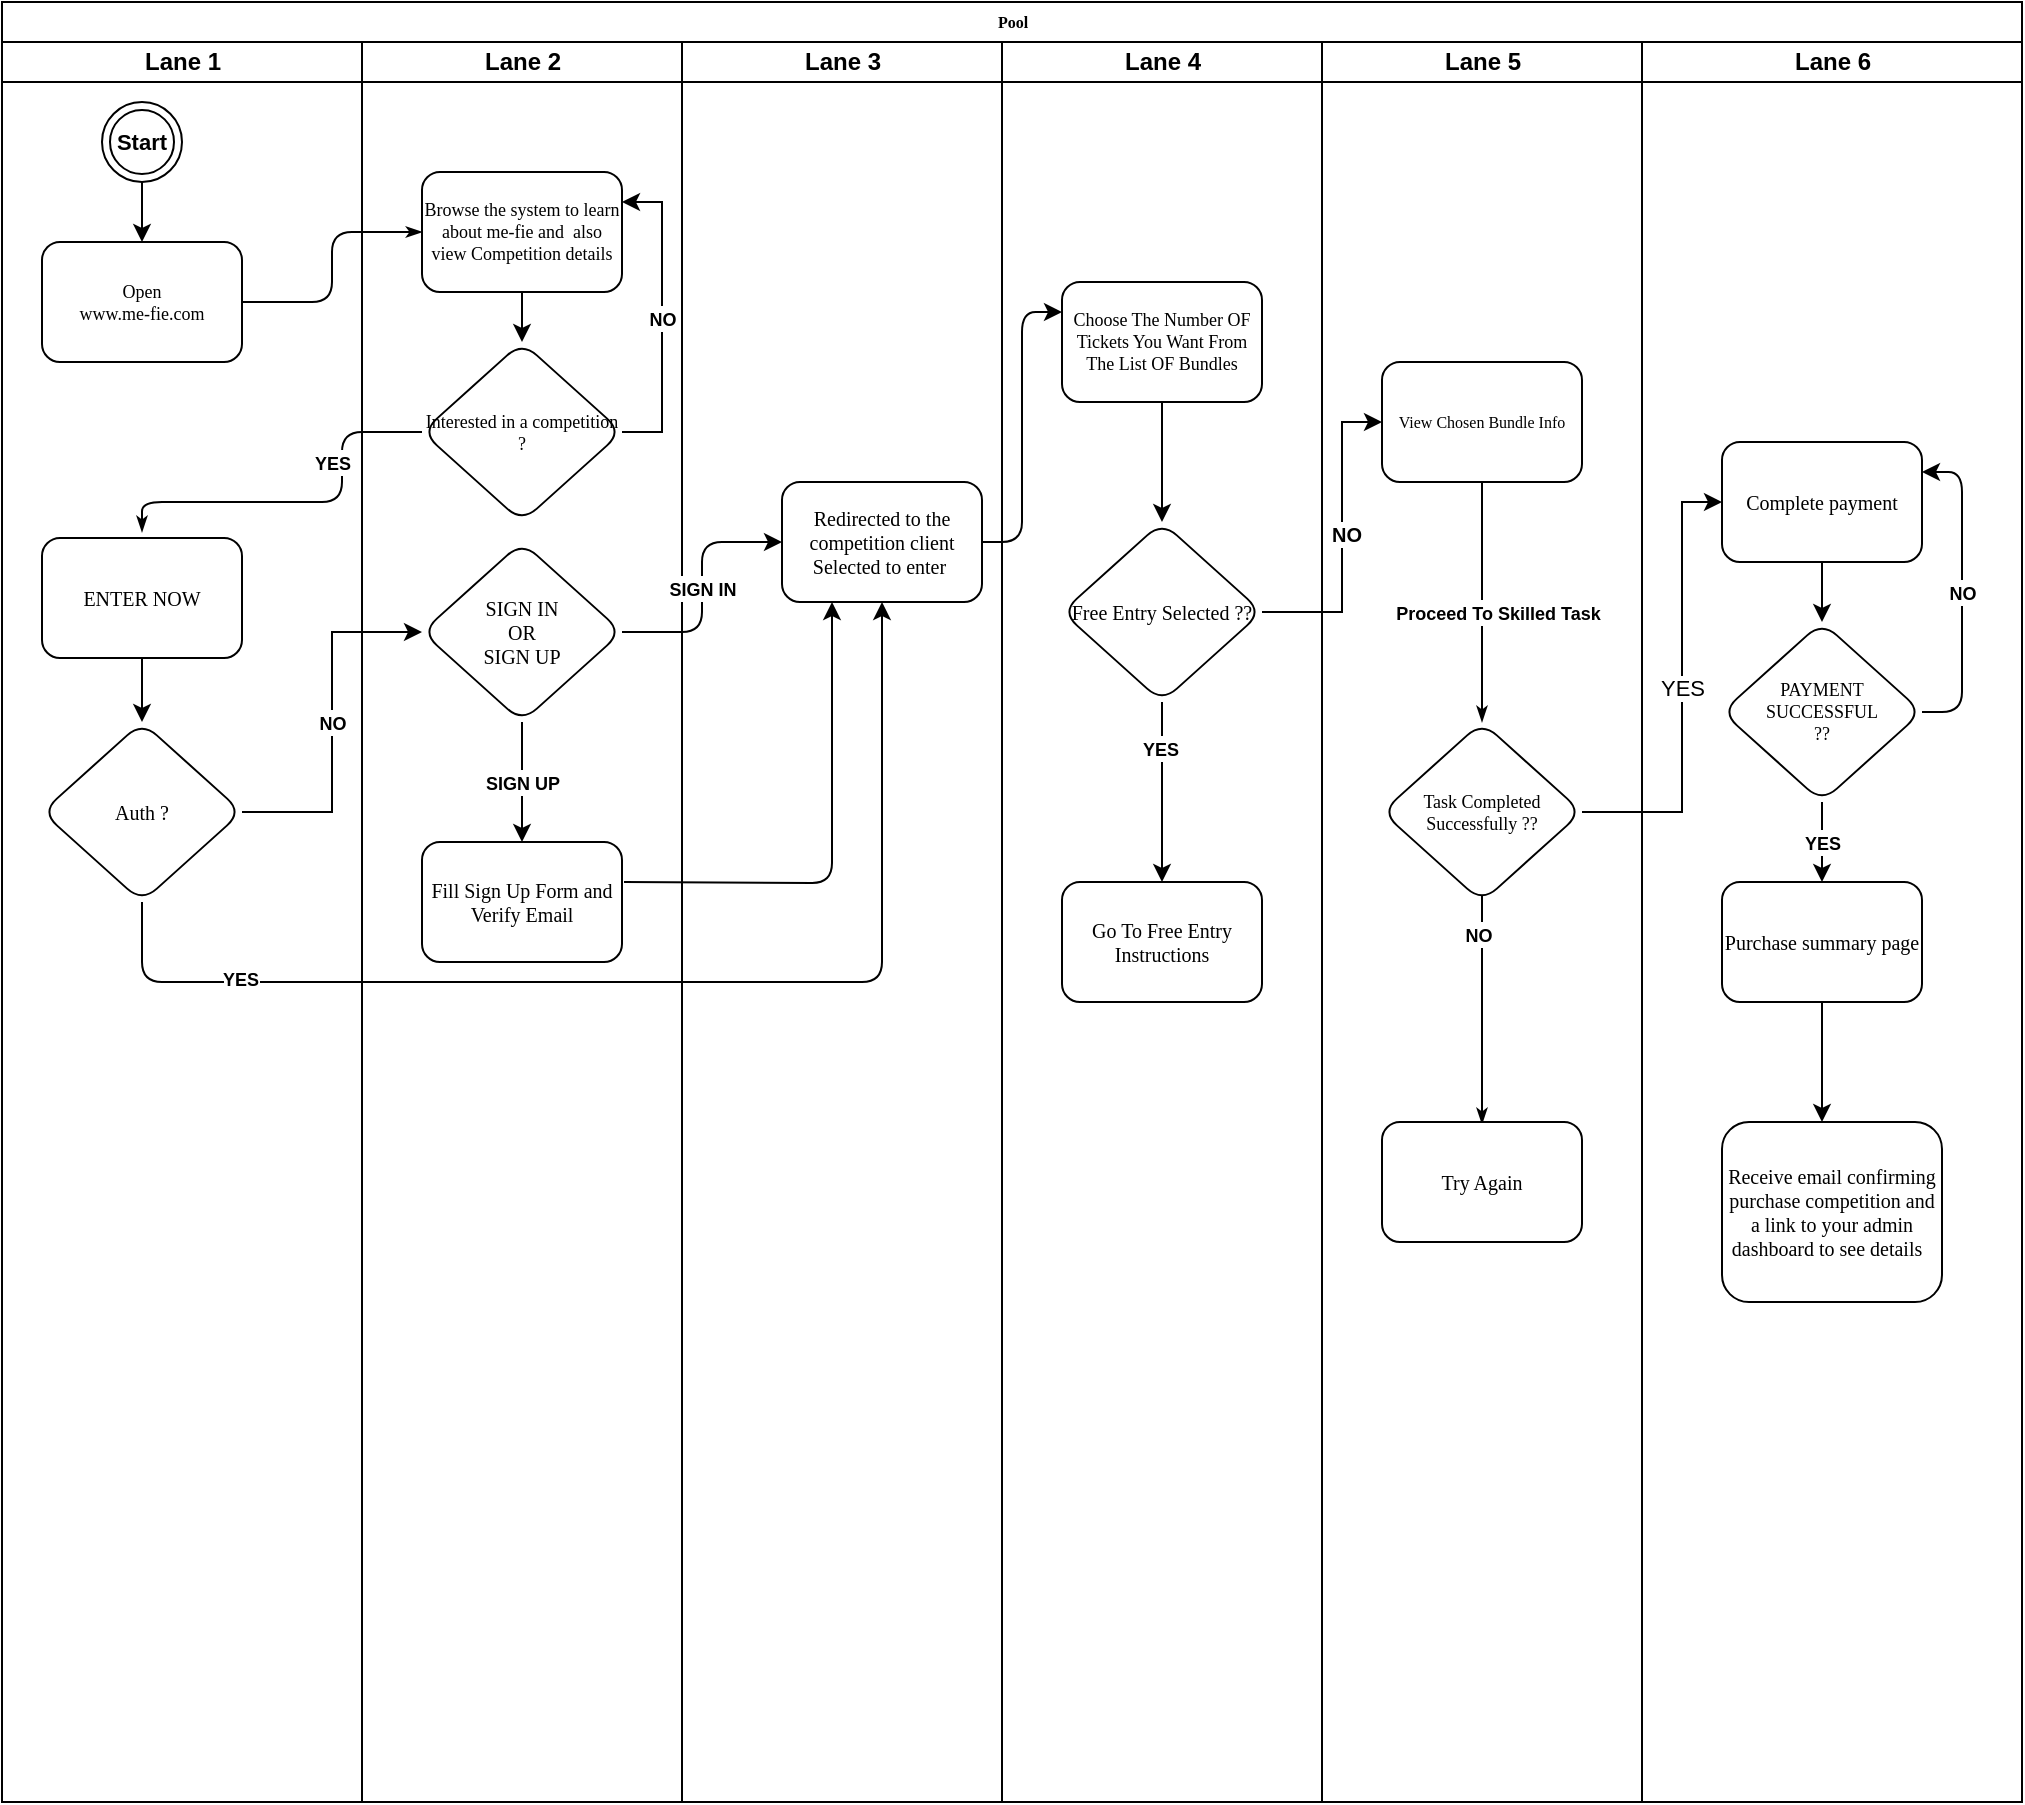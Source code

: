 <mxfile version="21.2.9" type="github">
  <diagram name="Page-1" id="74e2e168-ea6b-b213-b513-2b3c1d86103e">
    <mxGraphModel dx="1194" dy="711" grid="1" gridSize="10" guides="1" tooltips="1" connect="1" arrows="1" fold="1" page="1" pageScale="1" pageWidth="1100" pageHeight="850" background="none" math="0" shadow="0">
      <root>
        <mxCell id="0" />
        <mxCell id="1" parent="0" />
        <mxCell id="77e6c97f196da883-1" value="Pool" style="swimlane;html=1;childLayout=stackLayout;startSize=20;rounded=0;shadow=0;labelBackgroundColor=none;strokeWidth=1;fontFamily=Verdana;fontSize=8;align=center;" parent="1" vertex="1">
          <mxGeometry x="70" y="40" width="1010" height="900" as="geometry" />
        </mxCell>
        <mxCell id="77e6c97f196da883-26" style="edgeStyle=orthogonalEdgeStyle;rounded=1;html=1;labelBackgroundColor=none;startArrow=none;startFill=0;startSize=5;endArrow=classicThin;endFill=1;endSize=5;jettySize=auto;orthogonalLoop=1;strokeWidth=1;fontFamily=Verdana;fontSize=8" parent="77e6c97f196da883-1" source="77e6c97f196da883-8" target="77e6c97f196da883-11" edge="1">
          <mxGeometry relative="1" as="geometry" />
        </mxCell>
        <mxCell id="77e6c97f196da883-27" style="edgeStyle=orthogonalEdgeStyle;rounded=1;html=1;labelBackgroundColor=none;startArrow=none;startFill=0;startSize=5;endArrow=classicThin;endFill=1;endSize=5;jettySize=auto;orthogonalLoop=1;strokeWidth=1;fontFamily=Verdana;fontSize=8;exitX=0;exitY=0.5;exitDx=0;exitDy=0;" parent="77e6c97f196da883-1" source="GRKMpejVT3j1HFvSM12X-2" edge="1">
          <mxGeometry relative="1" as="geometry">
            <Array as="points">
              <mxPoint x="170" y="215" />
              <mxPoint x="170" y="250" />
              <mxPoint x="70" y="250" />
            </Array>
            <mxPoint x="70" y="265" as="targetPoint" />
          </mxGeometry>
        </mxCell>
        <mxCell id="GRKMpejVT3j1HFvSM12X-4" value="&lt;font style=&quot;font-size: 9px;&quot;&gt;&lt;b&gt;YES&lt;/b&gt;&lt;/font&gt;" style="edgeLabel;html=1;align=center;verticalAlign=middle;resizable=0;points=[];" vertex="1" connectable="0" parent="77e6c97f196da883-27">
          <mxGeometry x="-0.042" y="-1" relative="1" as="geometry">
            <mxPoint x="11" y="-19" as="offset" />
          </mxGeometry>
        </mxCell>
        <mxCell id="77e6c97f196da883-2" value="Lane 1" style="swimlane;html=1;startSize=20;" parent="77e6c97f196da883-1" vertex="1">
          <mxGeometry y="20" width="180" height="880" as="geometry" />
        </mxCell>
        <mxCell id="77e6c97f196da883-8" value="&lt;font style=&quot;font-size: 9px;&quot;&gt;Open &lt;br&gt;www.me-fie.com&lt;/font&gt;" style="rounded=1;whiteSpace=wrap;html=1;shadow=0;labelBackgroundColor=none;strokeWidth=1;fontFamily=Verdana;fontSize=8;align=center;" parent="77e6c97f196da883-2" vertex="1">
          <mxGeometry x="20" y="100" width="100" height="60" as="geometry" />
        </mxCell>
        <mxCell id="GRKMpejVT3j1HFvSM12X-5" value="&lt;font style=&quot;font-size: 10px;&quot;&gt;Auth ?&lt;/font&gt;" style="rhombus;whiteSpace=wrap;html=1;fontSize=8;fontFamily=Verdana;rounded=1;shadow=0;labelBackgroundColor=none;strokeWidth=1;" vertex="1" parent="77e6c97f196da883-2">
          <mxGeometry x="20" y="340" width="100" height="90" as="geometry" />
        </mxCell>
        <mxCell id="GRKMpejVT3j1HFvSM12X-110" style="edgeStyle=orthogonalEdgeStyle;rounded=1;orthogonalLoop=1;jettySize=auto;html=1;exitX=0.5;exitY=1;exitDx=0;exitDy=0;entryX=0.5;entryY=0;entryDx=0;entryDy=0;" edge="1" parent="77e6c97f196da883-2" source="GRKMpejVT3j1HFvSM12X-109" target="77e6c97f196da883-8">
          <mxGeometry relative="1" as="geometry" />
        </mxCell>
        <mxCell id="GRKMpejVT3j1HFvSM12X-109" value="&lt;font style=&quot;font-size: 11px;&quot;&gt;&lt;b&gt;Start&lt;/b&gt;&lt;/font&gt;" style="ellipse;shape=doubleEllipse;html=1;dashed=0;whiteSpace=wrap;aspect=fixed;" vertex="1" parent="77e6c97f196da883-2">
          <mxGeometry x="50" y="30" width="40" height="40" as="geometry" />
        </mxCell>
        <mxCell id="GRKMpejVT3j1HFvSM12X-113" style="edgeStyle=orthogonalEdgeStyle;rounded=0;orthogonalLoop=1;jettySize=auto;html=1;exitX=0.5;exitY=1;exitDx=0;exitDy=0;entryX=0.5;entryY=0;entryDx=0;entryDy=0;" edge="1" parent="77e6c97f196da883-2" source="GRKMpejVT3j1HFvSM12X-112" target="GRKMpejVT3j1HFvSM12X-5">
          <mxGeometry relative="1" as="geometry" />
        </mxCell>
        <mxCell id="GRKMpejVT3j1HFvSM12X-112" value="&lt;font size=&quot;1&quot;&gt;ENTER NOW&lt;/font&gt;" style="rounded=1;whiteSpace=wrap;html=1;shadow=0;labelBackgroundColor=none;strokeWidth=1;fontFamily=Verdana;fontSize=8;align=center;" vertex="1" parent="77e6c97f196da883-2">
          <mxGeometry x="20" y="248" width="100" height="60" as="geometry" />
        </mxCell>
        <mxCell id="77e6c97f196da883-3" value="Lane 2" style="swimlane;html=1;startSize=20;" parent="77e6c97f196da883-1" vertex="1">
          <mxGeometry x="180" y="20" width="160" height="880" as="geometry" />
        </mxCell>
        <mxCell id="GRKMpejVT3j1HFvSM12X-3" value="" style="edgeStyle=orthogonalEdgeStyle;rounded=0;orthogonalLoop=1;jettySize=auto;html=1;" edge="1" parent="77e6c97f196da883-3" source="77e6c97f196da883-11" target="GRKMpejVT3j1HFvSM12X-2">
          <mxGeometry relative="1" as="geometry" />
        </mxCell>
        <mxCell id="77e6c97f196da883-11" value="&lt;font style=&quot;font-size: 9px;&quot;&gt;Browse the system to learn about me-fie and&amp;nbsp; also view Competition details&lt;/font&gt;" style="rounded=1;whiteSpace=wrap;html=1;shadow=0;labelBackgroundColor=none;strokeWidth=1;fontFamily=Verdana;fontSize=8;align=center;" parent="77e6c97f196da883-3" vertex="1">
          <mxGeometry x="30" y="65" width="100" height="60" as="geometry" />
        </mxCell>
        <mxCell id="GRKMpejVT3j1HFvSM12X-111" value="&lt;b&gt;&lt;font style=&quot;font-size: 9px;&quot;&gt;NO&lt;/font&gt;&lt;/b&gt;" style="edgeStyle=orthogonalEdgeStyle;rounded=0;orthogonalLoop=1;jettySize=auto;html=1;exitX=1;exitY=0.5;exitDx=0;exitDy=0;entryX=1;entryY=0.25;entryDx=0;entryDy=0;" edge="1" parent="77e6c97f196da883-3" source="GRKMpejVT3j1HFvSM12X-2" target="77e6c97f196da883-11">
          <mxGeometry relative="1" as="geometry" />
        </mxCell>
        <mxCell id="GRKMpejVT3j1HFvSM12X-2" value="&lt;font style=&quot;font-size: 9px;&quot;&gt;Interested in a competition ?&lt;/font&gt;" style="rhombus;whiteSpace=wrap;html=1;fontSize=8;fontFamily=Verdana;rounded=1;shadow=0;labelBackgroundColor=none;strokeWidth=1;" vertex="1" parent="77e6c97f196da883-3">
          <mxGeometry x="30" y="150" width="100" height="90" as="geometry" />
        </mxCell>
        <mxCell id="GRKMpejVT3j1HFvSM12X-21" value="&lt;b&gt;&lt;font style=&quot;font-size: 9px;&quot;&gt;SIGN UP&lt;/font&gt;&lt;/b&gt;" style="edgeStyle=orthogonalEdgeStyle;rounded=0;orthogonalLoop=1;jettySize=auto;html=1;exitX=0.5;exitY=1;exitDx=0;exitDy=0;" edge="1" parent="77e6c97f196da883-3" source="GRKMpejVT3j1HFvSM12X-13" target="GRKMpejVT3j1HFvSM12X-20">
          <mxGeometry relative="1" as="geometry" />
        </mxCell>
        <mxCell id="GRKMpejVT3j1HFvSM12X-13" value="&lt;font style=&quot;font-size: 10px;&quot;&gt;SIGN IN &lt;br&gt;OR&lt;br&gt;SIGN UP&lt;/font&gt;" style="rhombus;whiteSpace=wrap;html=1;fontSize=8;fontFamily=Verdana;rounded=1;shadow=0;labelBackgroundColor=none;strokeWidth=1;" vertex="1" parent="77e6c97f196da883-3">
          <mxGeometry x="30" y="250" width="100" height="90" as="geometry" />
        </mxCell>
        <mxCell id="GRKMpejVT3j1HFvSM12X-20" value="&lt;font size=&quot;1&quot;&gt;Fill Sign Up Form and Verify Email&lt;/font&gt;" style="rounded=1;whiteSpace=wrap;html=1;shadow=0;labelBackgroundColor=none;strokeWidth=1;fontFamily=Verdana;fontSize=8;align=center;" vertex="1" parent="77e6c97f196da883-3">
          <mxGeometry x="30" y="400" width="100" height="60" as="geometry" />
        </mxCell>
        <mxCell id="77e6c97f196da883-4" value="Lane 3" style="swimlane;html=1;startSize=20;" parent="77e6c97f196da883-1" vertex="1">
          <mxGeometry x="340" y="20" width="160" height="880" as="geometry" />
        </mxCell>
        <mxCell id="GRKMpejVT3j1HFvSM12X-19" value="&lt;font size=&quot;1&quot;&gt;Redirected to the competition client Selected to enter&amp;nbsp;&lt;/font&gt;" style="rounded=1;whiteSpace=wrap;html=1;shadow=0;labelBackgroundColor=none;strokeWidth=1;fontFamily=Verdana;fontSize=8;align=center;" vertex="1" parent="77e6c97f196da883-4">
          <mxGeometry x="50" y="220" width="100" height="60" as="geometry" />
        </mxCell>
        <mxCell id="77e6c97f196da883-5" value="Lane 4" style="swimlane;html=1;startSize=20;" parent="77e6c97f196da883-1" vertex="1">
          <mxGeometry x="500" y="20" width="160" height="880" as="geometry" />
        </mxCell>
        <mxCell id="GRKMpejVT3j1HFvSM12X-101" style="edgeStyle=orthogonalEdgeStyle;rounded=1;orthogonalLoop=1;jettySize=auto;html=1;exitX=0.5;exitY=1;exitDx=0;exitDy=0;" edge="1" parent="77e6c97f196da883-5" source="77e6c97f196da883-15" target="GRKMpejVT3j1HFvSM12X-100">
          <mxGeometry relative="1" as="geometry" />
        </mxCell>
        <mxCell id="77e6c97f196da883-15" value="&lt;font style=&quot;font-size: 9px;&quot;&gt;Choose The Number OF Tickets You Want From The List OF Bundles&lt;/font&gt;" style="rounded=1;whiteSpace=wrap;html=1;shadow=0;labelBackgroundColor=none;strokeWidth=1;fontFamily=Verdana;fontSize=8;align=center;" parent="77e6c97f196da883-5" vertex="1">
          <mxGeometry x="30" y="120" width="100" height="60" as="geometry" />
        </mxCell>
        <mxCell id="GRKMpejVT3j1HFvSM12X-105" style="edgeStyle=orthogonalEdgeStyle;rounded=0;orthogonalLoop=1;jettySize=auto;html=1;exitX=0.5;exitY=1;exitDx=0;exitDy=0;entryX=0.5;entryY=0;entryDx=0;entryDy=0;" edge="1" parent="77e6c97f196da883-5" source="GRKMpejVT3j1HFvSM12X-100" target="GRKMpejVT3j1HFvSM12X-106">
          <mxGeometry relative="1" as="geometry">
            <mxPoint x="80" y="400" as="targetPoint" />
          </mxGeometry>
        </mxCell>
        <mxCell id="GRKMpejVT3j1HFvSM12X-107" value="&lt;b&gt;&lt;font style=&quot;font-size: 9px;&quot;&gt;YES&lt;/font&gt;&lt;/b&gt;" style="edgeLabel;html=1;align=center;verticalAlign=middle;resizable=0;points=[];" vertex="1" connectable="0" parent="GRKMpejVT3j1HFvSM12X-105">
          <mxGeometry x="-0.489" y="2" relative="1" as="geometry">
            <mxPoint x="-3" as="offset" />
          </mxGeometry>
        </mxCell>
        <mxCell id="GRKMpejVT3j1HFvSM12X-100" value="&lt;span style=&quot;font-size: 10px;&quot;&gt;Free Entry Selected ??&lt;/span&gt;" style="rhombus;whiteSpace=wrap;html=1;fontSize=8;fontFamily=Verdana;rounded=1;shadow=0;labelBackgroundColor=none;strokeWidth=1;" vertex="1" parent="77e6c97f196da883-5">
          <mxGeometry x="30" y="240" width="100" height="90" as="geometry" />
        </mxCell>
        <mxCell id="GRKMpejVT3j1HFvSM12X-106" value="&lt;font size=&quot;1&quot;&gt;Go To Free Entry Instructions&lt;/font&gt;" style="rounded=1;whiteSpace=wrap;html=1;shadow=0;labelBackgroundColor=none;strokeWidth=1;fontFamily=Verdana;fontSize=8;align=center;" vertex="1" parent="77e6c97f196da883-5">
          <mxGeometry x="30" y="420" width="100" height="60" as="geometry" />
        </mxCell>
        <mxCell id="77e6c97f196da883-6" value="Lane 5" style="swimlane;html=1;startSize=20;" parent="77e6c97f196da883-1" vertex="1">
          <mxGeometry x="660" y="20" width="160" height="880" as="geometry" />
        </mxCell>
        <mxCell id="77e6c97f196da883-37" style="edgeStyle=orthogonalEdgeStyle;rounded=1;html=1;labelBackgroundColor=none;startArrow=none;startFill=0;startSize=5;endArrow=classicThin;endFill=1;endSize=5;jettySize=auto;orthogonalLoop=1;strokeWidth=1;fontFamily=Verdana;fontSize=8" parent="77e6c97f196da883-6" edge="1">
          <mxGeometry relative="1" as="geometry">
            <mxPoint x="80" y="396" as="sourcePoint" />
            <mxPoint x="80" y="541" as="targetPoint" />
          </mxGeometry>
        </mxCell>
        <mxCell id="GRKMpejVT3j1HFvSM12X-32" value="&lt;font style=&quot;font-size: 9px;&quot;&gt;&lt;b&gt;NO&lt;/b&gt;&lt;/font&gt;" style="edgeLabel;html=1;align=center;verticalAlign=middle;resizable=0;points=[];" vertex="1" connectable="0" parent="77e6c97f196da883-37">
          <mxGeometry x="-0.32" y="-2" relative="1" as="geometry">
            <mxPoint as="offset" />
          </mxGeometry>
        </mxCell>
        <mxCell id="GRKMpejVT3j1HFvSM12X-31" value="&lt;font style=&quot;font-size: 9px;&quot;&gt;Task Completed Successfully ??&lt;/font&gt;" style="rhombus;whiteSpace=wrap;html=1;fontSize=8;fontFamily=Verdana;rounded=1;shadow=0;labelBackgroundColor=none;strokeWidth=1;" vertex="1" parent="77e6c97f196da883-6">
          <mxGeometry x="30" y="340" width="100" height="90" as="geometry" />
        </mxCell>
        <mxCell id="107ba76e4e335f99-1" style="edgeStyle=orthogonalEdgeStyle;rounded=1;html=1;labelBackgroundColor=none;startArrow=none;startFill=0;startSize=5;endArrow=classicThin;endFill=1;endSize=5;jettySize=auto;orthogonalLoop=1;strokeWidth=1;fontFamily=Verdana;fontSize=8;entryX=0.5;entryY=0;entryDx=0;entryDy=0;exitX=0.5;exitY=1;exitDx=0;exitDy=0;" parent="77e6c97f196da883-6" source="77e6c97f196da883-17" target="GRKMpejVT3j1HFvSM12X-31" edge="1">
          <mxGeometry relative="1" as="geometry">
            <mxPoint x="-28" y="520" as="sourcePoint" />
            <mxPoint x="32" y="385" as="targetPoint" />
            <Array as="points">
              <mxPoint x="80" y="300" />
              <mxPoint x="80" y="300" />
            </Array>
          </mxGeometry>
        </mxCell>
        <mxCell id="GRKMpejVT3j1HFvSM12X-30" value="&lt;font style=&quot;font-size: 9px;&quot;&gt;&lt;b&gt;Proceed To Skilled Task&amp;nbsp;&lt;/b&gt;&lt;/font&gt;" style="edgeLabel;html=1;align=center;verticalAlign=middle;resizable=0;points=[];" vertex="1" connectable="0" parent="107ba76e4e335f99-1">
          <mxGeometry x="-0.4" y="2" relative="1" as="geometry">
            <mxPoint x="7" y="29" as="offset" />
          </mxGeometry>
        </mxCell>
        <mxCell id="GRKMpejVT3j1HFvSM12X-35" value="&lt;font size=&quot;1&quot;&gt;Try Again&lt;/font&gt;" style="rounded=1;whiteSpace=wrap;html=1;shadow=0;labelBackgroundColor=none;strokeWidth=1;fontFamily=Verdana;fontSize=8;align=center;" vertex="1" parent="77e6c97f196da883-6">
          <mxGeometry x="30" y="540" width="100" height="60" as="geometry" />
        </mxCell>
        <mxCell id="77e6c97f196da883-17" value="View Chosen Bundle Info" style="rounded=1;whiteSpace=wrap;html=1;shadow=0;labelBackgroundColor=none;strokeWidth=1;fontFamily=Verdana;fontSize=8;align=center;" parent="77e6c97f196da883-6" vertex="1">
          <mxGeometry x="30" y="160" width="100" height="60" as="geometry" />
        </mxCell>
        <mxCell id="77e6c97f196da883-7" value="Lane 6" style="swimlane;html=1;startSize=20;" parent="77e6c97f196da883-1" vertex="1">
          <mxGeometry x="820" y="20" width="190" height="880" as="geometry" />
        </mxCell>
        <mxCell id="GRKMpejVT3j1HFvSM12X-37" style="edgeStyle=orthogonalEdgeStyle;rounded=0;orthogonalLoop=1;jettySize=auto;html=1;exitX=0.5;exitY=1;exitDx=0;exitDy=0;entryX=0.5;entryY=0;entryDx=0;entryDy=0;" edge="1" parent="77e6c97f196da883-7" source="GRKMpejVT3j1HFvSM12X-34" target="GRKMpejVT3j1HFvSM12X-36">
          <mxGeometry relative="1" as="geometry" />
        </mxCell>
        <mxCell id="GRKMpejVT3j1HFvSM12X-34" value="&lt;font size=&quot;1&quot;&gt;Complete payment&lt;/font&gt;" style="rounded=1;whiteSpace=wrap;html=1;shadow=0;labelBackgroundColor=none;strokeWidth=1;fontFamily=Verdana;fontSize=8;align=center;" vertex="1" parent="77e6c97f196da883-7">
          <mxGeometry x="40" y="200" width="100" height="60" as="geometry" />
        </mxCell>
        <mxCell id="GRKMpejVT3j1HFvSM12X-38" value="&lt;font style=&quot;font-size: 9px;&quot;&gt;&lt;b&gt;NO&lt;/b&gt;&lt;/font&gt;" style="edgeStyle=orthogonalEdgeStyle;rounded=1;orthogonalLoop=1;jettySize=auto;html=1;exitX=1;exitY=0.5;exitDx=0;exitDy=0;entryX=1;entryY=0.25;entryDx=0;entryDy=0;" edge="1" parent="77e6c97f196da883-7" source="GRKMpejVT3j1HFvSM12X-36" target="GRKMpejVT3j1HFvSM12X-34">
          <mxGeometry relative="1" as="geometry" />
        </mxCell>
        <mxCell id="GRKMpejVT3j1HFvSM12X-40" value="&lt;font style=&quot;font-size: 9px;&quot;&gt;&lt;b&gt;YES&lt;/b&gt;&lt;/font&gt;" style="edgeStyle=orthogonalEdgeStyle;rounded=0;orthogonalLoop=1;jettySize=auto;html=1;exitX=0.5;exitY=1;exitDx=0;exitDy=0;entryX=0.5;entryY=0;entryDx=0;entryDy=0;" edge="1" parent="77e6c97f196da883-7" source="GRKMpejVT3j1HFvSM12X-36" target="GRKMpejVT3j1HFvSM12X-39">
          <mxGeometry relative="1" as="geometry" />
        </mxCell>
        <mxCell id="GRKMpejVT3j1HFvSM12X-36" value="&lt;font style=&quot;font-size: 9px;&quot;&gt;PAYMENT SUCCESSFUL&lt;br&gt;??&lt;br&gt;&lt;/font&gt;" style="rhombus;whiteSpace=wrap;html=1;fontSize=8;fontFamily=Verdana;rounded=1;shadow=0;labelBackgroundColor=none;strokeWidth=1;" vertex="1" parent="77e6c97f196da883-7">
          <mxGeometry x="40" y="290" width="100" height="90" as="geometry" />
        </mxCell>
        <mxCell id="GRKMpejVT3j1HFvSM12X-41" style="edgeStyle=orthogonalEdgeStyle;rounded=0;orthogonalLoop=1;jettySize=auto;html=1;exitX=0.5;exitY=1;exitDx=0;exitDy=0;" edge="1" parent="77e6c97f196da883-7" source="GRKMpejVT3j1HFvSM12X-39">
          <mxGeometry relative="1" as="geometry">
            <mxPoint x="90" y="540" as="targetPoint" />
          </mxGeometry>
        </mxCell>
        <mxCell id="GRKMpejVT3j1HFvSM12X-39" value="&lt;font size=&quot;1&quot;&gt;Purchase summary page&lt;/font&gt;" style="rounded=1;whiteSpace=wrap;html=1;shadow=0;labelBackgroundColor=none;strokeWidth=1;fontFamily=Verdana;fontSize=8;align=center;" vertex="1" parent="77e6c97f196da883-7">
          <mxGeometry x="40" y="420" width="100" height="60" as="geometry" />
        </mxCell>
        <mxCell id="GRKMpejVT3j1HFvSM12X-98" value="&lt;font size=&quot;1&quot;&gt;Receive email confirming purchase competition&amp;nbsp;and a link to your admin dashboard to see details&amp;nbsp;&amp;nbsp;&lt;/font&gt;" style="rounded=1;whiteSpace=wrap;html=1;shadow=0;labelBackgroundColor=none;strokeWidth=1;fontFamily=Verdana;fontSize=8;align=center;" vertex="1" parent="77e6c97f196da883-7">
          <mxGeometry x="40" y="540" width="110" height="90" as="geometry" />
        </mxCell>
        <mxCell id="GRKMpejVT3j1HFvSM12X-10" value="&lt;b&gt;&lt;font style=&quot;font-size: 9px;&quot;&gt;NO&lt;/font&gt;&lt;/b&gt;" style="edgeStyle=orthogonalEdgeStyle;rounded=0;orthogonalLoop=1;jettySize=auto;html=1;entryX=0;entryY=0.5;entryDx=0;entryDy=0;" edge="1" parent="77e6c97f196da883-1" source="GRKMpejVT3j1HFvSM12X-5" target="GRKMpejVT3j1HFvSM12X-13">
          <mxGeometry relative="1" as="geometry">
            <mxPoint x="230" y="310" as="targetPoint" />
            <mxPoint as="offset" />
          </mxGeometry>
        </mxCell>
        <mxCell id="GRKMpejVT3j1HFvSM12X-22" style="edgeStyle=orthogonalEdgeStyle;rounded=1;orthogonalLoop=1;jettySize=auto;html=1;exitX=1;exitY=0.5;exitDx=0;exitDy=0;entryX=0.25;entryY=1;entryDx=0;entryDy=0;" edge="1" parent="77e6c97f196da883-1" target="GRKMpejVT3j1HFvSM12X-19">
          <mxGeometry relative="1" as="geometry">
            <mxPoint x="311" y="440" as="sourcePoint" />
            <mxPoint x="441" y="530" as="targetPoint" />
          </mxGeometry>
        </mxCell>
        <mxCell id="GRKMpejVT3j1HFvSM12X-27" style="edgeStyle=orthogonalEdgeStyle;rounded=1;orthogonalLoop=1;jettySize=auto;html=1;exitX=0.5;exitY=1;exitDx=0;exitDy=0;entryX=0.5;entryY=1;entryDx=0;entryDy=0;" edge="1" parent="77e6c97f196da883-1" source="GRKMpejVT3j1HFvSM12X-5" target="GRKMpejVT3j1HFvSM12X-19">
          <mxGeometry relative="1" as="geometry">
            <Array as="points">
              <mxPoint x="70" y="490" />
              <mxPoint x="440" y="490" />
            </Array>
          </mxGeometry>
        </mxCell>
        <mxCell id="GRKMpejVT3j1HFvSM12X-28" value="&lt;font style=&quot;font-size: 9px;&quot;&gt;&lt;b&gt;YES&lt;/b&gt;&lt;/font&gt;" style="edgeLabel;html=1;align=center;verticalAlign=middle;resizable=0;points=[];" vertex="1" connectable="0" parent="GRKMpejVT3j1HFvSM12X-27">
          <mxGeometry x="-0.703" y="4" relative="1" as="geometry">
            <mxPoint y="2" as="offset" />
          </mxGeometry>
        </mxCell>
        <mxCell id="GRKMpejVT3j1HFvSM12X-29" style="edgeStyle=orthogonalEdgeStyle;rounded=1;orthogonalLoop=1;jettySize=auto;html=1;exitX=1;exitY=0.5;exitDx=0;exitDy=0;entryX=0;entryY=0.25;entryDx=0;entryDy=0;" edge="1" parent="77e6c97f196da883-1" source="GRKMpejVT3j1HFvSM12X-19" target="77e6c97f196da883-15">
          <mxGeometry relative="1" as="geometry" />
        </mxCell>
        <mxCell id="GRKMpejVT3j1HFvSM12X-33" value="YES" style="edgeStyle=orthogonalEdgeStyle;rounded=0;orthogonalLoop=1;jettySize=auto;html=1;exitX=1;exitY=0.5;exitDx=0;exitDy=0;entryX=0;entryY=0.5;entryDx=0;entryDy=0;" edge="1" parent="77e6c97f196da883-1" source="GRKMpejVT3j1HFvSM12X-31" target="GRKMpejVT3j1HFvSM12X-34">
          <mxGeometry relative="1" as="geometry">
            <mxPoint x="870" y="405" as="targetPoint" />
            <Array as="points">
              <mxPoint x="840" y="405" />
              <mxPoint x="840" y="250" />
            </Array>
          </mxGeometry>
        </mxCell>
        <mxCell id="GRKMpejVT3j1HFvSM12X-99" value="&lt;font style=&quot;font-size: 9px;&quot;&gt;&lt;b&gt;SIGN IN&lt;/b&gt;&lt;/font&gt;" style="edgeStyle=orthogonalEdgeStyle;rounded=1;orthogonalLoop=1;jettySize=auto;html=1;exitX=1;exitY=0.5;exitDx=0;exitDy=0;entryX=0;entryY=0.5;entryDx=0;entryDy=0;" edge="1" parent="77e6c97f196da883-1" source="GRKMpejVT3j1HFvSM12X-13" target="GRKMpejVT3j1HFvSM12X-19">
          <mxGeometry relative="1" as="geometry" />
        </mxCell>
        <mxCell id="GRKMpejVT3j1HFvSM12X-103" style="edgeStyle=orthogonalEdgeStyle;rounded=0;orthogonalLoop=1;jettySize=auto;html=1;exitX=1;exitY=0.5;exitDx=0;exitDy=0;entryX=0;entryY=0.5;entryDx=0;entryDy=0;" edge="1" parent="77e6c97f196da883-1" source="GRKMpejVT3j1HFvSM12X-100" target="77e6c97f196da883-17">
          <mxGeometry relative="1" as="geometry">
            <Array as="points">
              <mxPoint x="670" y="305" />
              <mxPoint x="670" y="210" />
            </Array>
          </mxGeometry>
        </mxCell>
        <mxCell id="GRKMpejVT3j1HFvSM12X-104" value="&lt;font style=&quot;font-size: 10px;&quot;&gt;&lt;b&gt;NO&lt;/b&gt;&lt;/font&gt;" style="edgeLabel;html=1;align=center;verticalAlign=middle;resizable=0;points=[];" vertex="1" connectable="0" parent="GRKMpejVT3j1HFvSM12X-103">
          <mxGeometry x="0.019" y="-2" relative="1" as="geometry">
            <mxPoint as="offset" />
          </mxGeometry>
        </mxCell>
      </root>
    </mxGraphModel>
  </diagram>
</mxfile>

